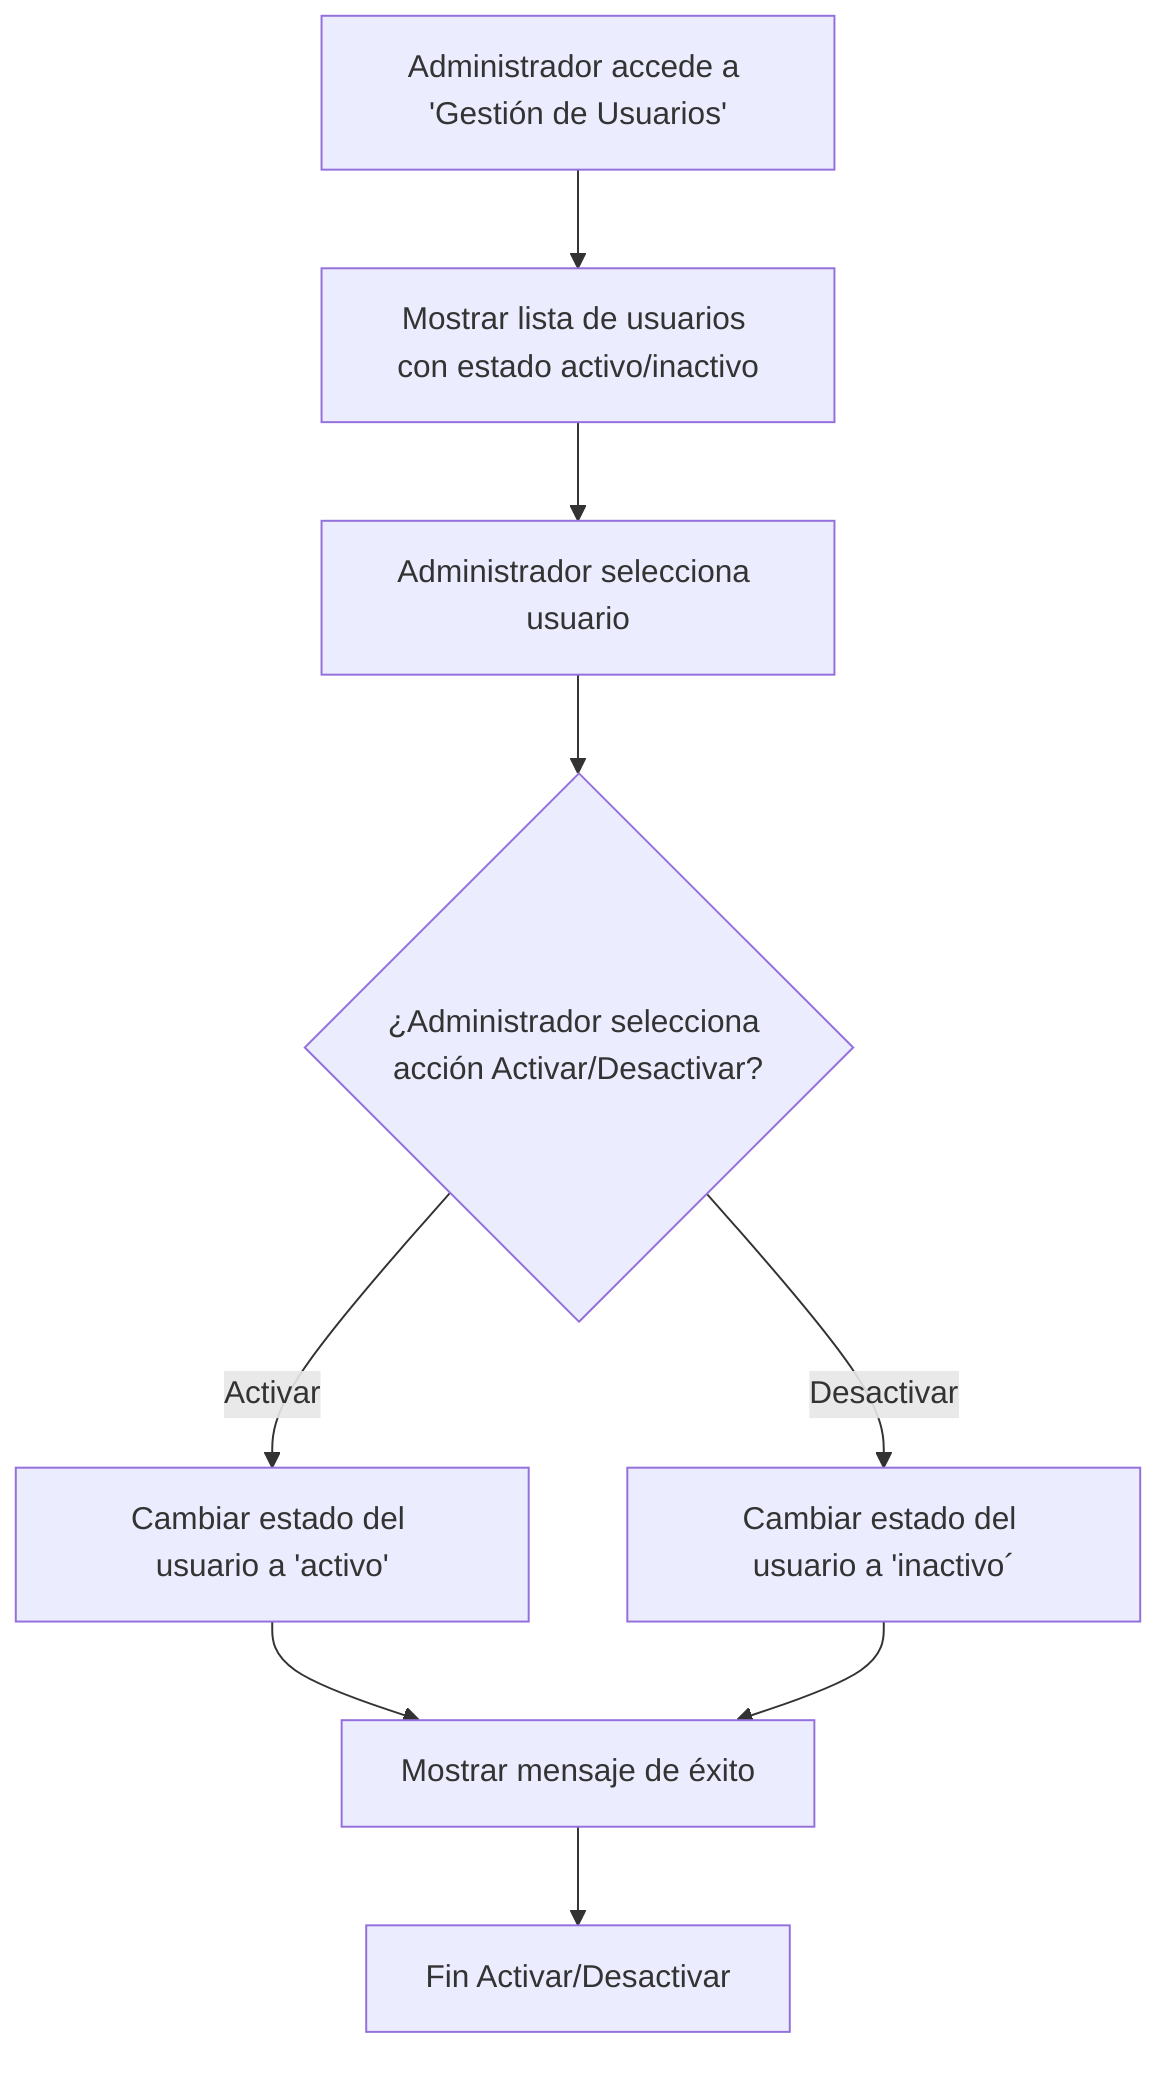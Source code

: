 graph TD
    A[Administrador accede a 'Gestión de Usuarios'] --> B[Mostrar lista de usuarios con estado activo/inactivo];
    B --> C[Administrador selecciona usuario];
    C --> D{¿Administrador selecciona acción Activar/Desactivar?};
    D -- Activar --> E[Cambiar estado del usuario a 'activo'];
    D -- Desactivar --> F[Cambiar estado del usuario a 'inactivo´];
    E --> G[Mostrar mensaje de éxito];
    F --> G;
    G --> H[Fin Activar/Desactivar];


%%  comentarios
%% III.1.3 Asignar Roles a los Usuarios: Este flujo ya está integrado en la creación y edición de usuarios (III.1.1).
